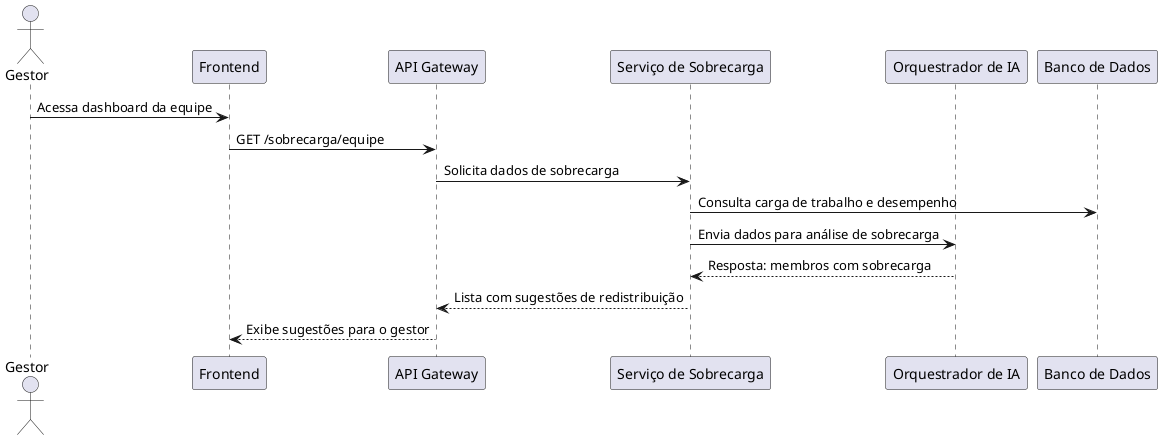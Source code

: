 @startuml
actor Gestor
participant "Frontend" as FE
participant "API Gateway" as APIGW
participant "Serviço de Sobrecarga" as Sobrecarga
participant "Orquestrador de IA" as OrqIA
participant "Banco de Dados" as DB

Gestor -> FE : Acessa dashboard da equipe
FE -> APIGW : GET /sobrecarga/equipe
APIGW -> Sobrecarga : Solicita dados de sobrecarga
Sobrecarga -> DB : Consulta carga de trabalho e desempenho
Sobrecarga -> OrqIA : Envia dados para análise de sobrecarga
OrqIA --> Sobrecarga : Resposta: membros com sobrecarga
Sobrecarga --> APIGW : Lista com sugestões de redistribuição
APIGW --> FE : Exibe sugestões para o gestor
@enduml
